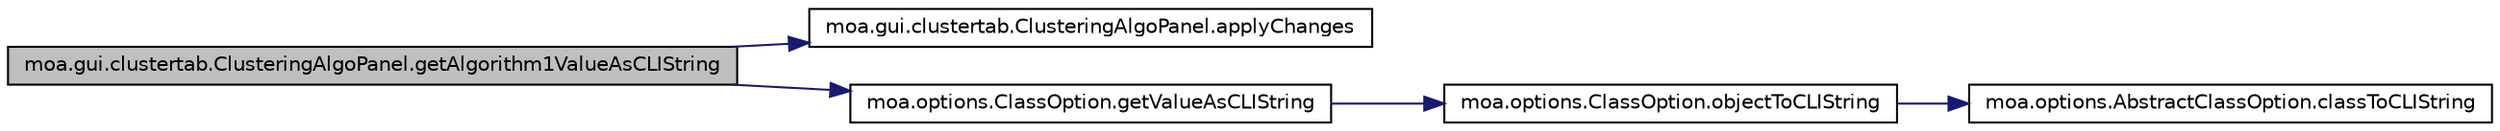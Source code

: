 digraph G
{
  edge [fontname="Helvetica",fontsize="10",labelfontname="Helvetica",labelfontsize="10"];
  node [fontname="Helvetica",fontsize="10",shape=record];
  rankdir=LR;
  Node1 [label="moa.gui.clustertab.ClusteringAlgoPanel.getAlgorithm1ValueAsCLIString",height=0.2,width=0.4,color="black", fillcolor="grey75", style="filled" fontcolor="black"];
  Node1 -> Node2 [color="midnightblue",fontsize="10",style="solid",fontname="Helvetica"];
  Node2 [label="moa.gui.clustertab.ClusteringAlgoPanel.applyChanges",height=0.2,width=0.4,color="black", fillcolor="white", style="filled",URL="$classmoa_1_1gui_1_1clustertab_1_1ClusteringAlgoPanel.html#ad58377c17093f21db0ffcecd12ee2a3f"];
  Node1 -> Node3 [color="midnightblue",fontsize="10",style="solid",fontname="Helvetica"];
  Node3 [label="moa.options.ClassOption.getValueAsCLIString",height=0.2,width=0.4,color="black", fillcolor="white", style="filled",URL="$classmoa_1_1options_1_1ClassOption.html#abfcff77584985fa43bf7b3a1ff50568f",tooltip="Gets the value of a Command Line Interface text as a string."];
  Node3 -> Node4 [color="midnightblue",fontsize="10",style="solid",fontname="Helvetica"];
  Node4 [label="moa.options.ClassOption.objectToCLIString",height=0.2,width=0.4,color="black", fillcolor="white", style="filled",URL="$classmoa_1_1options_1_1ClassOption.html#a3b96c5ce84c6cd94a3676417d968205f"];
  Node4 -> Node5 [color="midnightblue",fontsize="10",style="solid",fontname="Helvetica"];
  Node5 [label="moa.options.AbstractClassOption.classToCLIString",height=0.2,width=0.4,color="black", fillcolor="white", style="filled",URL="$classmoa_1_1options_1_1AbstractClassOption.html#a99164a3a010dec28f40f4397aec6ecfd",tooltip="Gets the command line interface text of the class."];
}
